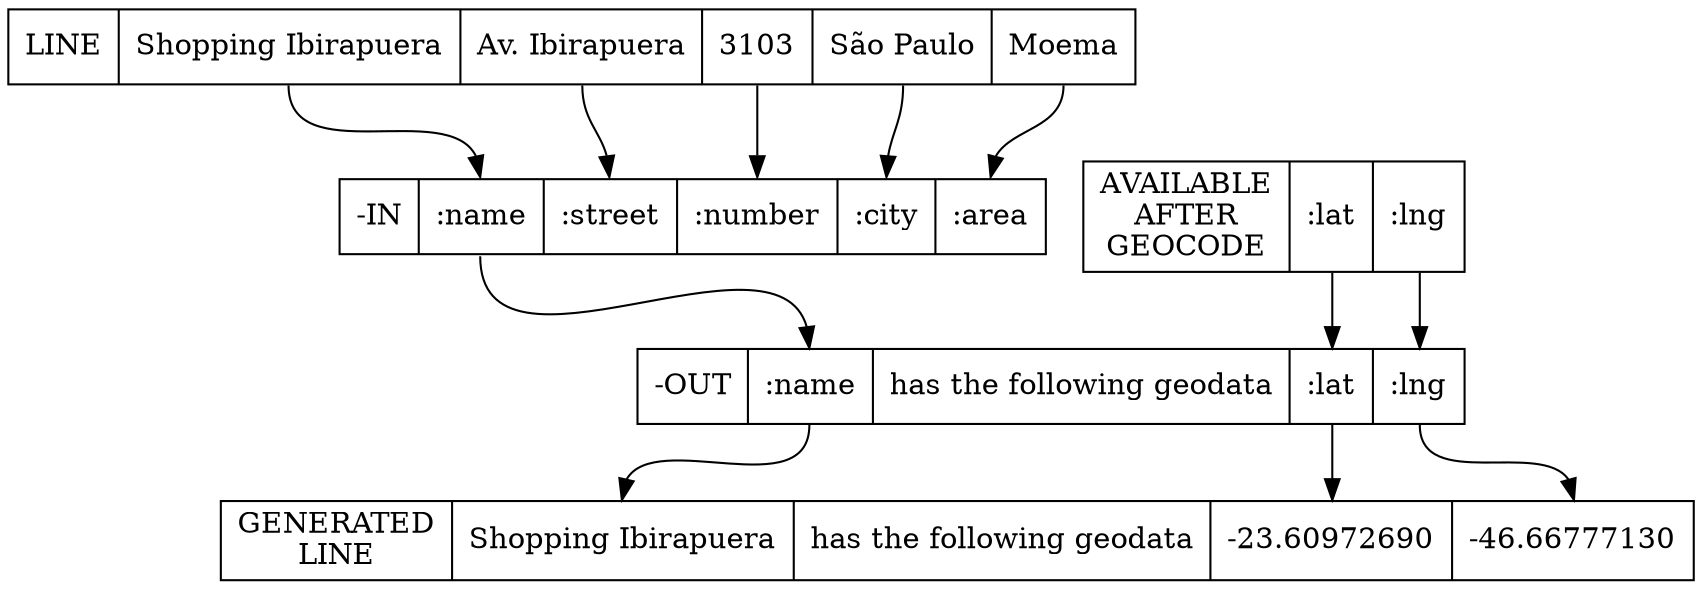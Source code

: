 digraph structs {
    node [shape=record];
    line [label=" LINE |<f0> Shopping Ibirapuera|<f1> Av. Ibirapuera|<f2> 3103| <f3> São Paulo |<f4> Moema"];
    infields  [label=" -IN | <f0> :name|<f1> :street|<f2> :number| <f3> :city |<f4> :area"];
    extrafields [label="AVAILABLE\nAFTER\nGEOCODE |<f0> :lat |<f1> :lng"];
    outfields  [label="-OUT |<f0> :name|<f1>  has the following geodata | <f2> :lat |<f3> :lng"];
    lineout [label="GENERATED\nLINE | <f0> Shopping Ibirapuera|<f1> has the following geodata |<f2> -23.60972690|<f3> -46.66777130"];

    line:f0 -> infields:f0;
    line:f1 -> infields:f1;
    line:f2 -> infields:f2;
    line:f3 -> infields:f3;
    line:f4 -> infields:f4;

    infields:f0 -> outfields:f0;


    outfields:f0 -> lineout:f0;
    extrafields:f0 -> outfields:f2;
    extrafields:f1 -> outfields:f3;
    outfields:f2 -> lineout:f2;
    outfields:f3 -> lineout:f3;

}
